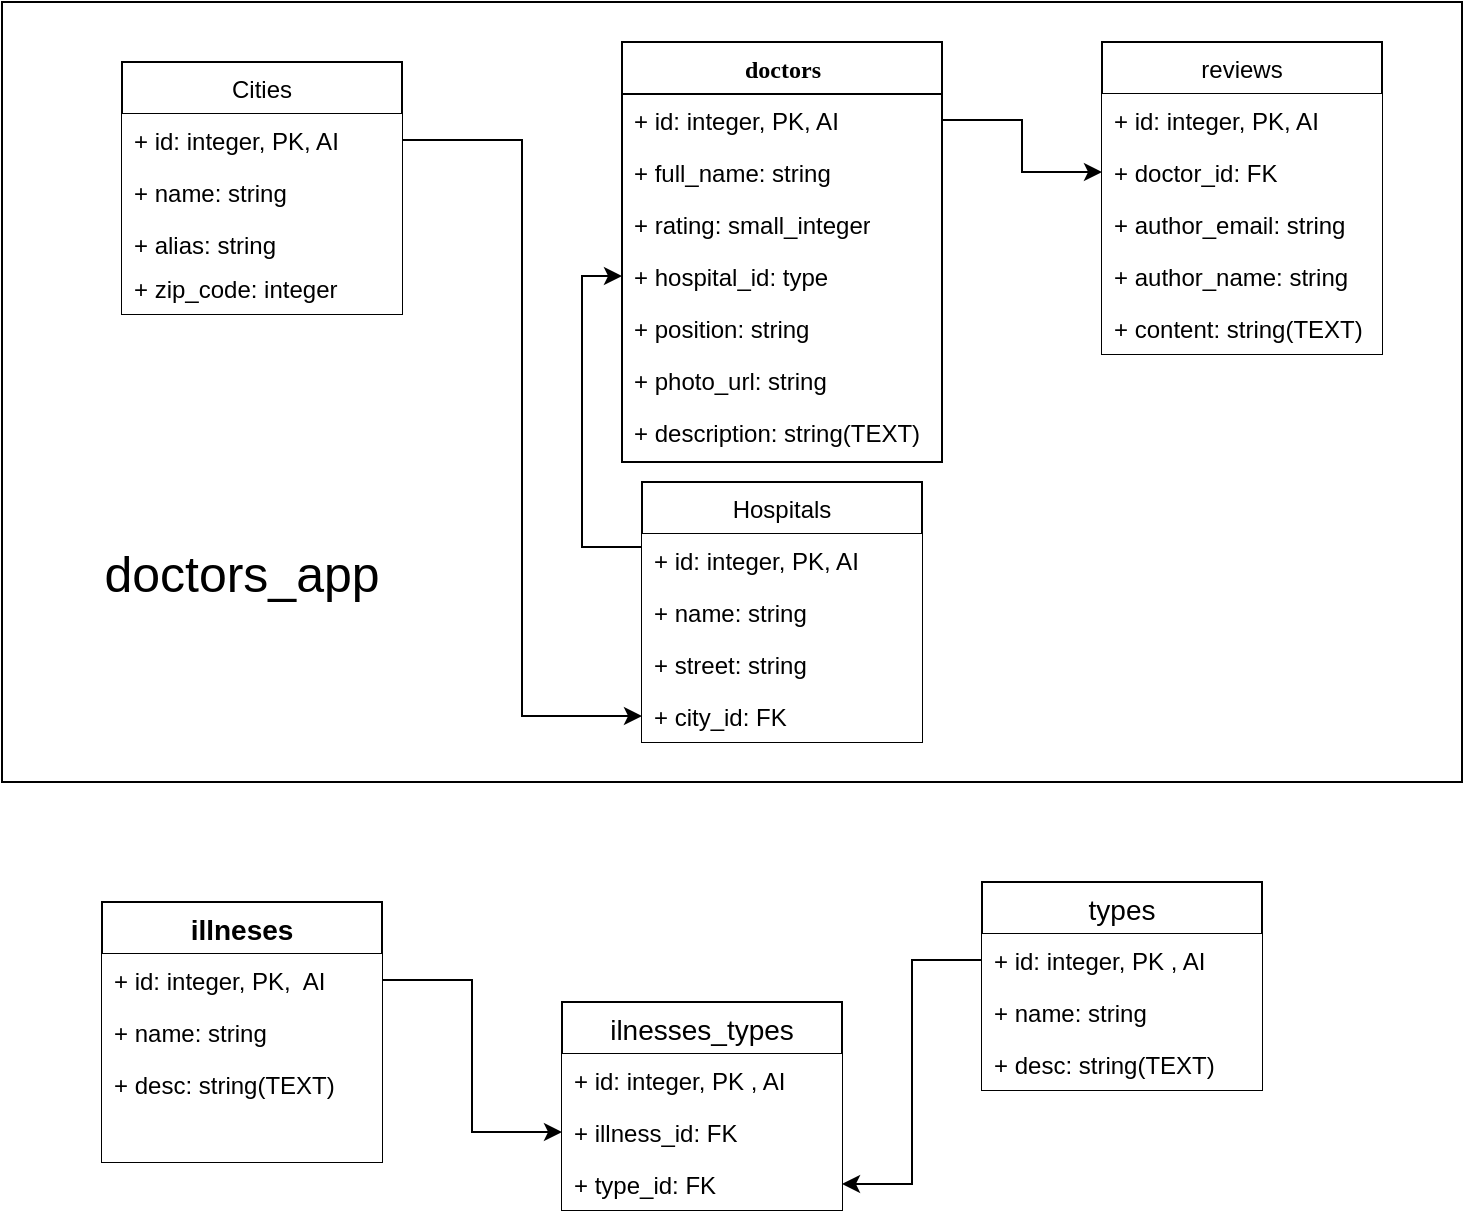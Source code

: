 <mxfile version="13.9.7" type="github">
  <diagram name="Page-1" id="9f46799a-70d6-7492-0946-bef42562c5a5">
    <mxGraphModel dx="1422" dy="804" grid="1" gridSize="10" guides="1" tooltips="1" connect="1" arrows="1" fold="1" page="1" pageScale="1" pageWidth="1100" pageHeight="850" background="#ffffff" math="0" shadow="0">
      <root>
        <mxCell id="0" />
        <mxCell id="1" parent="0" />
        <mxCell id="78961159f06e98e8-30" value="doctors" style="swimlane;html=1;fontStyle=1;align=center;verticalAlign=top;childLayout=stackLayout;horizontal=1;startSize=26;horizontalStack=0;resizeParent=1;resizeLast=0;collapsible=1;marginBottom=0;swimlaneFillColor=#ffffff;rounded=0;shadow=0;comic=0;labelBackgroundColor=none;strokeWidth=1;fillColor=none;fontFamily=Verdana;fontSize=12" parent="1" vertex="1">
          <mxGeometry x="440" y="20" width="160" height="210" as="geometry" />
        </mxCell>
        <mxCell id="78961159f06e98e8-31" value="+ id: integer, PK, AI" style="text;html=1;strokeColor=none;fillColor=none;align=left;verticalAlign=top;spacingLeft=4;spacingRight=4;whiteSpace=wrap;overflow=hidden;rotatable=0;points=[[0,0.5],[1,0.5]];portConstraint=eastwest;" parent="78961159f06e98e8-30" vertex="1">
          <mxGeometry y="26" width="160" height="26" as="geometry" />
        </mxCell>
        <mxCell id="78961159f06e98e8-32" value="+ full_name: string" style="text;html=1;strokeColor=none;fillColor=none;align=left;verticalAlign=top;spacingLeft=4;spacingRight=4;whiteSpace=wrap;overflow=hidden;rotatable=0;points=[[0,0.5],[1,0.5]];portConstraint=eastwest;" parent="78961159f06e98e8-30" vertex="1">
          <mxGeometry y="52" width="160" height="26" as="geometry" />
        </mxCell>
        <mxCell id="78961159f06e98e8-33" value="+ rating: small_integer" style="text;html=1;strokeColor=none;fillColor=none;align=left;verticalAlign=top;spacingLeft=4;spacingRight=4;whiteSpace=wrap;overflow=hidden;rotatable=0;points=[[0,0.5],[1,0.5]];portConstraint=eastwest;" parent="78961159f06e98e8-30" vertex="1">
          <mxGeometry y="78" width="160" height="26" as="geometry" />
        </mxCell>
        <mxCell id="78961159f06e98e8-34" value="+ hospital_id: type" style="text;html=1;strokeColor=none;fillColor=none;align=left;verticalAlign=top;spacingLeft=4;spacingRight=4;whiteSpace=wrap;overflow=hidden;rotatable=0;points=[[0,0.5],[1,0.5]];portConstraint=eastwest;" parent="78961159f06e98e8-30" vertex="1">
          <mxGeometry y="104" width="160" height="26" as="geometry" />
        </mxCell>
        <mxCell id="78961159f06e98e8-36" value="+ position: string" style="text;html=1;strokeColor=none;fillColor=none;align=left;verticalAlign=top;spacingLeft=4;spacingRight=4;whiteSpace=wrap;overflow=hidden;rotatable=0;points=[[0,0.5],[1,0.5]];portConstraint=eastwest;" parent="78961159f06e98e8-30" vertex="1">
          <mxGeometry y="130" width="160" height="26" as="geometry" />
        </mxCell>
        <mxCell id="78961159f06e98e8-37" value="+ photo_url: string&amp;nbsp;" style="text;html=1;strokeColor=none;fillColor=none;align=left;verticalAlign=top;spacingLeft=4;spacingRight=4;whiteSpace=wrap;overflow=hidden;rotatable=0;points=[[0,0.5],[1,0.5]];portConstraint=eastwest;" parent="78961159f06e98e8-30" vertex="1">
          <mxGeometry y="156" width="160" height="26" as="geometry" />
        </mxCell>
        <mxCell id="FbuUqesS2tpK3lKQwWAR-19" value="+ description: string(TEXT)" style="text;strokeColor=none;fillColor=none;align=left;verticalAlign=top;spacingLeft=4;spacingRight=4;overflow=hidden;rotatable=0;points=[[0,0.5],[1,0.5]];portConstraint=eastwest;" parent="78961159f06e98e8-30" vertex="1">
          <mxGeometry y="182" width="160" height="26" as="geometry" />
        </mxCell>
        <mxCell id="FbuUqesS2tpK3lKQwWAR-3" value="Cities" style="swimlane;fontStyle=0;childLayout=stackLayout;horizontal=1;startSize=26;horizontalStack=0;resizeParent=1;resizeParentMax=0;resizeLast=0;collapsible=1;marginBottom=0;fillColor=none;" parent="1" vertex="1">
          <mxGeometry x="190" y="30" width="140" height="126" as="geometry" />
        </mxCell>
        <mxCell id="FbuUqesS2tpK3lKQwWAR-4" value="+ id: integer, PK, AI" style="text;strokeColor=none;align=left;verticalAlign=top;spacingLeft=4;spacingRight=4;overflow=hidden;rotatable=0;points=[[0,0.5],[1,0.5]];portConstraint=eastwest;fillColor=#ffffff;" parent="FbuUqesS2tpK3lKQwWAR-3" vertex="1">
          <mxGeometry y="26" width="140" height="26" as="geometry" />
        </mxCell>
        <mxCell id="FbuUqesS2tpK3lKQwWAR-5" value="+ name: string" style="text;strokeColor=none;align=left;verticalAlign=top;spacingLeft=4;spacingRight=4;overflow=hidden;rotatable=0;points=[[0,0.5],[1,0.5]];portConstraint=eastwest;fillColor=#ffffff;" parent="FbuUqesS2tpK3lKQwWAR-3" vertex="1">
          <mxGeometry y="52" width="140" height="26" as="geometry" />
        </mxCell>
        <mxCell id="FbuUqesS2tpK3lKQwWAR-6" value="+ alias: string" style="text;strokeColor=none;align=left;verticalAlign=top;spacingLeft=4;spacingRight=4;overflow=hidden;rotatable=0;points=[[0,0.5],[1,0.5]];portConstraint=eastwest;fillColor=#ffffff;" parent="FbuUqesS2tpK3lKQwWAR-3" vertex="1">
          <mxGeometry y="78" width="140" height="22" as="geometry" />
        </mxCell>
        <mxCell id="FbuUqesS2tpK3lKQwWAR-7" value="+ zip_code: integer" style="text;strokeColor=none;align=left;verticalAlign=top;spacingLeft=4;spacingRight=4;overflow=hidden;rotatable=0;points=[[0,0.5],[1,0.5]];portConstraint=eastwest;fillColor=#ffffff;" parent="FbuUqesS2tpK3lKQwWAR-3" vertex="1">
          <mxGeometry y="100" width="140" height="26" as="geometry" />
        </mxCell>
        <mxCell id="FbuUqesS2tpK3lKQwWAR-18" style="edgeStyle=orthogonalEdgeStyle;rounded=0;orthogonalLoop=1;jettySize=auto;html=1;exitX=0;exitY=0.25;exitDx=0;exitDy=0;entryX=0;entryY=0.5;entryDx=0;entryDy=0;" parent="1" source="FbuUqesS2tpK3lKQwWAR-8" target="78961159f06e98e8-34" edge="1">
          <mxGeometry relative="1" as="geometry" />
        </mxCell>
        <mxCell id="FbuUqesS2tpK3lKQwWAR-8" value="Hospitals" style="swimlane;fontStyle=0;childLayout=stackLayout;horizontal=1;startSize=26;fillColor=none;horizontalStack=0;resizeParent=1;resizeParentMax=0;resizeLast=0;collapsible=1;marginBottom=0;" parent="1" vertex="1">
          <mxGeometry x="450" y="240" width="140" height="130" as="geometry" />
        </mxCell>
        <mxCell id="FbuUqesS2tpK3lKQwWAR-9" value="+ id: integer, PK, AI" style="text;strokeColor=none;align=left;verticalAlign=top;spacingLeft=4;spacingRight=4;overflow=hidden;rotatable=0;points=[[0,0.5],[1,0.5]];portConstraint=eastwest;fillColor=#ffffff;" parent="FbuUqesS2tpK3lKQwWAR-8" vertex="1">
          <mxGeometry y="26" width="140" height="26" as="geometry" />
        </mxCell>
        <mxCell id="FbuUqesS2tpK3lKQwWAR-10" value="+ name: string" style="text;strokeColor=none;align=left;verticalAlign=top;spacingLeft=4;spacingRight=4;overflow=hidden;rotatable=0;points=[[0,0.5],[1,0.5]];portConstraint=eastwest;fillColor=#ffffff;" parent="FbuUqesS2tpK3lKQwWAR-8" vertex="1">
          <mxGeometry y="52" width="140" height="26" as="geometry" />
        </mxCell>
        <mxCell id="FbuUqesS2tpK3lKQwWAR-11" value="+ street: string" style="text;strokeColor=none;align=left;verticalAlign=top;spacingLeft=4;spacingRight=4;overflow=hidden;rotatable=0;points=[[0,0.5],[1,0.5]];portConstraint=eastwest;fillColor=#ffffff;" parent="FbuUqesS2tpK3lKQwWAR-8" vertex="1">
          <mxGeometry y="78" width="140" height="26" as="geometry" />
        </mxCell>
        <mxCell id="FbuUqesS2tpK3lKQwWAR-12" value="+ city_id: FK" style="text;strokeColor=none;align=left;verticalAlign=top;spacingLeft=4;spacingRight=4;overflow=hidden;rotatable=0;points=[[0,0.5],[1,0.5]];portConstraint=eastwest;fillColor=#ffffff;" parent="FbuUqesS2tpK3lKQwWAR-8" vertex="1">
          <mxGeometry y="104" width="140" height="26" as="geometry" />
        </mxCell>
        <mxCell id="FbuUqesS2tpK3lKQwWAR-17" style="edgeStyle=orthogonalEdgeStyle;rounded=0;orthogonalLoop=1;jettySize=auto;html=1;exitX=1;exitY=0.5;exitDx=0;exitDy=0;entryX=0;entryY=0.5;entryDx=0;entryDy=0;" parent="1" source="FbuUqesS2tpK3lKQwWAR-4" target="FbuUqesS2tpK3lKQwWAR-12" edge="1">
          <mxGeometry relative="1" as="geometry" />
        </mxCell>
        <mxCell id="FbuUqesS2tpK3lKQwWAR-29" value="reviews" style="swimlane;fontStyle=0;childLayout=stackLayout;horizontal=1;startSize=26;fillColor=none;horizontalStack=0;resizeParent=1;resizeParentMax=0;resizeLast=0;collapsible=1;marginBottom=0;" parent="1" vertex="1">
          <mxGeometry x="680" y="20" width="140" height="156" as="geometry" />
        </mxCell>
        <mxCell id="FbuUqesS2tpK3lKQwWAR-30" value="+ id: integer, PK, AI" style="text;strokeColor=none;align=left;verticalAlign=top;spacingLeft=4;spacingRight=4;overflow=hidden;rotatable=0;points=[[0,0.5],[1,0.5]];portConstraint=eastwest;fillColor=#ffffff;" parent="FbuUqesS2tpK3lKQwWAR-29" vertex="1">
          <mxGeometry y="26" width="140" height="26" as="geometry" />
        </mxCell>
        <mxCell id="FbuUqesS2tpK3lKQwWAR-35" value="+ doctor_id: FK" style="text;strokeColor=none;align=left;verticalAlign=top;spacingLeft=4;spacingRight=4;overflow=hidden;rotatable=0;points=[[0,0.5],[1,0.5]];portConstraint=eastwest;fillColor=#ffffff;" parent="FbuUqesS2tpK3lKQwWAR-29" vertex="1">
          <mxGeometry y="52" width="140" height="26" as="geometry" />
        </mxCell>
        <mxCell id="FbuUqesS2tpK3lKQwWAR-31" value="+ author_email: string" style="text;strokeColor=none;align=left;verticalAlign=top;spacingLeft=4;spacingRight=4;overflow=hidden;rotatable=0;points=[[0,0.5],[1,0.5]];portConstraint=eastwest;fillColor=#ffffff;" parent="FbuUqesS2tpK3lKQwWAR-29" vertex="1">
          <mxGeometry y="78" width="140" height="26" as="geometry" />
        </mxCell>
        <mxCell id="FbuUqesS2tpK3lKQwWAR-32" value="+ author_name: string" style="text;strokeColor=none;align=left;verticalAlign=top;spacingLeft=4;spacingRight=4;overflow=hidden;rotatable=0;points=[[0,0.5],[1,0.5]];portConstraint=eastwest;fillColor=#ffffff;" parent="FbuUqesS2tpK3lKQwWAR-29" vertex="1">
          <mxGeometry y="104" width="140" height="26" as="geometry" />
        </mxCell>
        <mxCell id="FbuUqesS2tpK3lKQwWAR-33" value="+ content: string(TEXT)" style="text;strokeColor=none;align=left;verticalAlign=top;spacingLeft=4;spacingRight=4;overflow=hidden;rotatable=0;points=[[0,0.5],[1,0.5]];portConstraint=eastwest;fillColor=#ffffff;" parent="FbuUqesS2tpK3lKQwWAR-29" vertex="1">
          <mxGeometry y="130" width="140" height="26" as="geometry" />
        </mxCell>
        <mxCell id="FbuUqesS2tpK3lKQwWAR-36" style="edgeStyle=orthogonalEdgeStyle;rounded=0;orthogonalLoop=1;jettySize=auto;html=1;exitX=1;exitY=0.5;exitDx=0;exitDy=0;entryX=0;entryY=0.5;entryDx=0;entryDy=0;" parent="1" source="78961159f06e98e8-31" target="FbuUqesS2tpK3lKQwWAR-35" edge="1">
          <mxGeometry relative="1" as="geometry">
            <mxPoint x="660" y="260" as="targetPoint" />
          </mxGeometry>
        </mxCell>
        <mxCell id="FbuUqesS2tpK3lKQwWAR-42" value="" style="rounded=0;whiteSpace=wrap;html=1;fillColor=none;" parent="1" vertex="1">
          <mxGeometry x="130" width="730" height="390" as="geometry" />
        </mxCell>
        <mxCell id="FbuUqesS2tpK3lKQwWAR-45" value="doctors_app" style="text;html=1;strokeColor=none;fillColor=none;align=center;verticalAlign=middle;whiteSpace=wrap;rounded=0;fontSize=25;" parent="1" vertex="1">
          <mxGeometry x="180" y="250" width="140" height="70" as="geometry" />
        </mxCell>
        <mxCell id="v1Zfh6lcm82jeM-Wtouc-1" value="illneses" style="swimlane;fontStyle=1;childLayout=stackLayout;horizontal=1;startSize=26;fillColor=none;horizontalStack=0;resizeParent=1;resizeParentMax=0;resizeLast=0;collapsible=1;marginBottom=0;fontSize=14;" vertex="1" parent="1">
          <mxGeometry x="180" y="450" width="140" height="130" as="geometry" />
        </mxCell>
        <mxCell id="v1Zfh6lcm82jeM-Wtouc-2" value="+ id: integer, PK,  AI" style="text;strokeColor=none;align=left;verticalAlign=top;spacingLeft=4;spacingRight=4;overflow=hidden;rotatable=0;points=[[0,0.5],[1,0.5]];portConstraint=eastwest;fillColor=#ffffff;" vertex="1" parent="v1Zfh6lcm82jeM-Wtouc-1">
          <mxGeometry y="26" width="140" height="26" as="geometry" />
        </mxCell>
        <mxCell id="v1Zfh6lcm82jeM-Wtouc-3" value="+ name: string" style="text;strokeColor=none;align=left;verticalAlign=top;spacingLeft=4;spacingRight=4;overflow=hidden;rotatable=0;points=[[0,0.5],[1,0.5]];portConstraint=eastwest;fillColor=#ffffff;" vertex="1" parent="v1Zfh6lcm82jeM-Wtouc-1">
          <mxGeometry y="52" width="140" height="26" as="geometry" />
        </mxCell>
        <mxCell id="v1Zfh6lcm82jeM-Wtouc-4" value="+ desc: string(TEXT)" style="text;strokeColor=none;align=left;verticalAlign=top;spacingLeft=4;spacingRight=4;overflow=hidden;rotatable=0;points=[[0,0.5],[1,0.5]];portConstraint=eastwest;fillColor=#ffffff;" vertex="1" parent="v1Zfh6lcm82jeM-Wtouc-1">
          <mxGeometry y="78" width="140" height="26" as="geometry" />
        </mxCell>
        <mxCell id="v1Zfh6lcm82jeM-Wtouc-5" value="" style="text;strokeColor=none;align=left;verticalAlign=top;spacingLeft=4;spacingRight=4;overflow=hidden;rotatable=0;points=[[0,0.5],[1,0.5]];portConstraint=eastwest;fontSize=14;fillColor=#ffffff;" vertex="1" parent="v1Zfh6lcm82jeM-Wtouc-1">
          <mxGeometry y="104" width="140" height="26" as="geometry" />
        </mxCell>
        <mxCell id="v1Zfh6lcm82jeM-Wtouc-6" value="ilnesses_types" style="swimlane;fontStyle=0;childLayout=stackLayout;horizontal=1;startSize=26;fillColor=none;horizontalStack=0;resizeParent=1;resizeParentMax=0;resizeLast=0;collapsible=1;marginBottom=0;fontSize=14;" vertex="1" parent="1">
          <mxGeometry x="410" y="500" width="140" height="104" as="geometry" />
        </mxCell>
        <mxCell id="v1Zfh6lcm82jeM-Wtouc-7" value="+ id: integer, PK , AI" style="text;strokeColor=none;align=left;verticalAlign=top;spacingLeft=4;spacingRight=4;overflow=hidden;rotatable=0;points=[[0,0.5],[1,0.5]];portConstraint=eastwest;fillColor=#ffffff;" vertex="1" parent="v1Zfh6lcm82jeM-Wtouc-6">
          <mxGeometry y="26" width="140" height="26" as="geometry" />
        </mxCell>
        <mxCell id="v1Zfh6lcm82jeM-Wtouc-8" value="+ illness_id: FK" style="text;strokeColor=none;align=left;verticalAlign=top;spacingLeft=4;spacingRight=4;overflow=hidden;rotatable=0;points=[[0,0.5],[1,0.5]];portConstraint=eastwest;fillColor=#ffffff;" vertex="1" parent="v1Zfh6lcm82jeM-Wtouc-6">
          <mxGeometry y="52" width="140" height="26" as="geometry" />
        </mxCell>
        <mxCell id="v1Zfh6lcm82jeM-Wtouc-9" value="+ type_id: FK" style="text;strokeColor=none;align=left;verticalAlign=top;spacingLeft=4;spacingRight=4;overflow=hidden;rotatable=0;points=[[0,0.5],[1,0.5]];portConstraint=eastwest;fillColor=#ffffff;" vertex="1" parent="v1Zfh6lcm82jeM-Wtouc-6">
          <mxGeometry y="78" width="140" height="26" as="geometry" />
        </mxCell>
        <mxCell id="v1Zfh6lcm82jeM-Wtouc-10" value="types" style="swimlane;fontStyle=0;childLayout=stackLayout;horizontal=1;startSize=26;fillColor=none;horizontalStack=0;resizeParent=1;resizeParentMax=0;resizeLast=0;collapsible=1;marginBottom=0;fontSize=14;" vertex="1" parent="1">
          <mxGeometry x="620" y="440" width="140" height="104" as="geometry" />
        </mxCell>
        <mxCell id="v1Zfh6lcm82jeM-Wtouc-11" value="+ id: integer, PK , AI" style="text;strokeColor=none;align=left;verticalAlign=top;spacingLeft=4;spacingRight=4;overflow=hidden;rotatable=0;points=[[0,0.5],[1,0.5]];portConstraint=eastwest;fillColor=#ffffff;" vertex="1" parent="v1Zfh6lcm82jeM-Wtouc-10">
          <mxGeometry y="26" width="140" height="26" as="geometry" />
        </mxCell>
        <mxCell id="v1Zfh6lcm82jeM-Wtouc-12" value="+ name: string" style="text;strokeColor=none;align=left;verticalAlign=top;spacingLeft=4;spacingRight=4;overflow=hidden;rotatable=0;points=[[0,0.5],[1,0.5]];portConstraint=eastwest;fillColor=#ffffff;" vertex="1" parent="v1Zfh6lcm82jeM-Wtouc-10">
          <mxGeometry y="52" width="140" height="26" as="geometry" />
        </mxCell>
        <mxCell id="v1Zfh6lcm82jeM-Wtouc-13" value="+ desc: string(TEXT)" style="text;strokeColor=none;align=left;verticalAlign=top;spacingLeft=4;spacingRight=4;overflow=hidden;rotatable=0;points=[[0,0.5],[1,0.5]];portConstraint=eastwest;fillColor=#ffffff;" vertex="1" parent="v1Zfh6lcm82jeM-Wtouc-10">
          <mxGeometry y="78" width="140" height="26" as="geometry" />
        </mxCell>
        <mxCell id="v1Zfh6lcm82jeM-Wtouc-14" style="edgeStyle=orthogonalEdgeStyle;rounded=0;orthogonalLoop=1;jettySize=auto;html=1;exitX=0;exitY=0.5;exitDx=0;exitDy=0;fontSize=14;" edge="1" parent="1" source="v1Zfh6lcm82jeM-Wtouc-11" target="v1Zfh6lcm82jeM-Wtouc-9">
          <mxGeometry relative="1" as="geometry" />
        </mxCell>
        <mxCell id="v1Zfh6lcm82jeM-Wtouc-15" style="edgeStyle=orthogonalEdgeStyle;rounded=0;orthogonalLoop=1;jettySize=auto;html=1;exitX=1;exitY=0.5;exitDx=0;exitDy=0;entryX=0;entryY=0.5;entryDx=0;entryDy=0;fontSize=14;" edge="1" parent="1" source="v1Zfh6lcm82jeM-Wtouc-2" target="v1Zfh6lcm82jeM-Wtouc-8">
          <mxGeometry relative="1" as="geometry" />
        </mxCell>
      </root>
    </mxGraphModel>
  </diagram>
</mxfile>
